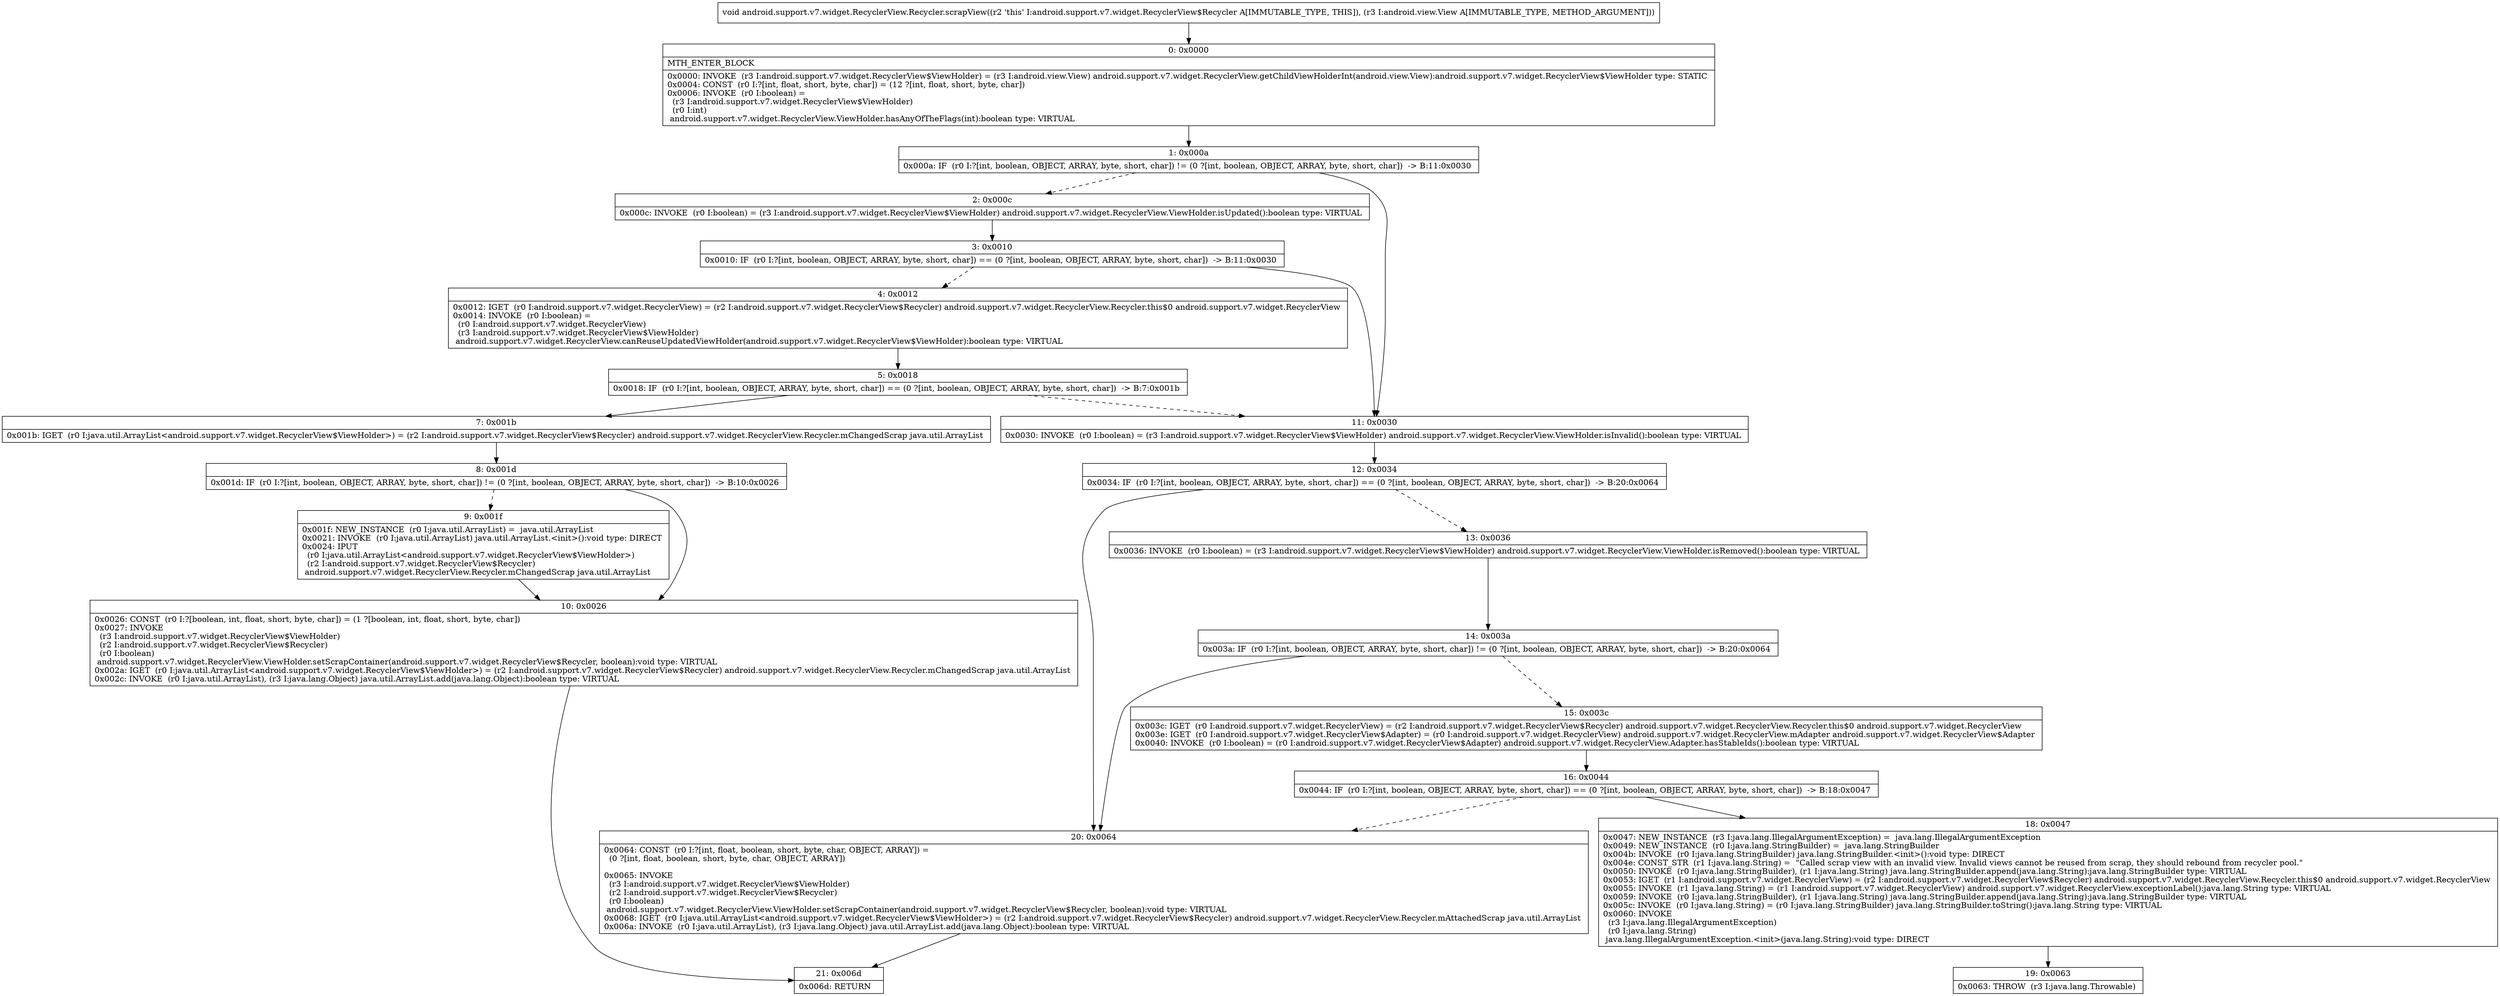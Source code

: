 digraph "CFG forandroid.support.v7.widget.RecyclerView.Recycler.scrapView(Landroid\/view\/View;)V" {
Node_0 [shape=record,label="{0\:\ 0x0000|MTH_ENTER_BLOCK\l|0x0000: INVOKE  (r3 I:android.support.v7.widget.RecyclerView$ViewHolder) = (r3 I:android.view.View) android.support.v7.widget.RecyclerView.getChildViewHolderInt(android.view.View):android.support.v7.widget.RecyclerView$ViewHolder type: STATIC \l0x0004: CONST  (r0 I:?[int, float, short, byte, char]) = (12 ?[int, float, short, byte, char]) \l0x0006: INVOKE  (r0 I:boolean) = \l  (r3 I:android.support.v7.widget.RecyclerView$ViewHolder)\l  (r0 I:int)\l android.support.v7.widget.RecyclerView.ViewHolder.hasAnyOfTheFlags(int):boolean type: VIRTUAL \l}"];
Node_1 [shape=record,label="{1\:\ 0x000a|0x000a: IF  (r0 I:?[int, boolean, OBJECT, ARRAY, byte, short, char]) != (0 ?[int, boolean, OBJECT, ARRAY, byte, short, char])  \-\> B:11:0x0030 \l}"];
Node_2 [shape=record,label="{2\:\ 0x000c|0x000c: INVOKE  (r0 I:boolean) = (r3 I:android.support.v7.widget.RecyclerView$ViewHolder) android.support.v7.widget.RecyclerView.ViewHolder.isUpdated():boolean type: VIRTUAL \l}"];
Node_3 [shape=record,label="{3\:\ 0x0010|0x0010: IF  (r0 I:?[int, boolean, OBJECT, ARRAY, byte, short, char]) == (0 ?[int, boolean, OBJECT, ARRAY, byte, short, char])  \-\> B:11:0x0030 \l}"];
Node_4 [shape=record,label="{4\:\ 0x0012|0x0012: IGET  (r0 I:android.support.v7.widget.RecyclerView) = (r2 I:android.support.v7.widget.RecyclerView$Recycler) android.support.v7.widget.RecyclerView.Recycler.this$0 android.support.v7.widget.RecyclerView \l0x0014: INVOKE  (r0 I:boolean) = \l  (r0 I:android.support.v7.widget.RecyclerView)\l  (r3 I:android.support.v7.widget.RecyclerView$ViewHolder)\l android.support.v7.widget.RecyclerView.canReuseUpdatedViewHolder(android.support.v7.widget.RecyclerView$ViewHolder):boolean type: VIRTUAL \l}"];
Node_5 [shape=record,label="{5\:\ 0x0018|0x0018: IF  (r0 I:?[int, boolean, OBJECT, ARRAY, byte, short, char]) == (0 ?[int, boolean, OBJECT, ARRAY, byte, short, char])  \-\> B:7:0x001b \l}"];
Node_7 [shape=record,label="{7\:\ 0x001b|0x001b: IGET  (r0 I:java.util.ArrayList\<android.support.v7.widget.RecyclerView$ViewHolder\>) = (r2 I:android.support.v7.widget.RecyclerView$Recycler) android.support.v7.widget.RecyclerView.Recycler.mChangedScrap java.util.ArrayList \l}"];
Node_8 [shape=record,label="{8\:\ 0x001d|0x001d: IF  (r0 I:?[int, boolean, OBJECT, ARRAY, byte, short, char]) != (0 ?[int, boolean, OBJECT, ARRAY, byte, short, char])  \-\> B:10:0x0026 \l}"];
Node_9 [shape=record,label="{9\:\ 0x001f|0x001f: NEW_INSTANCE  (r0 I:java.util.ArrayList) =  java.util.ArrayList \l0x0021: INVOKE  (r0 I:java.util.ArrayList) java.util.ArrayList.\<init\>():void type: DIRECT \l0x0024: IPUT  \l  (r0 I:java.util.ArrayList\<android.support.v7.widget.RecyclerView$ViewHolder\>)\l  (r2 I:android.support.v7.widget.RecyclerView$Recycler)\l android.support.v7.widget.RecyclerView.Recycler.mChangedScrap java.util.ArrayList \l}"];
Node_10 [shape=record,label="{10\:\ 0x0026|0x0026: CONST  (r0 I:?[boolean, int, float, short, byte, char]) = (1 ?[boolean, int, float, short, byte, char]) \l0x0027: INVOKE  \l  (r3 I:android.support.v7.widget.RecyclerView$ViewHolder)\l  (r2 I:android.support.v7.widget.RecyclerView$Recycler)\l  (r0 I:boolean)\l android.support.v7.widget.RecyclerView.ViewHolder.setScrapContainer(android.support.v7.widget.RecyclerView$Recycler, boolean):void type: VIRTUAL \l0x002a: IGET  (r0 I:java.util.ArrayList\<android.support.v7.widget.RecyclerView$ViewHolder\>) = (r2 I:android.support.v7.widget.RecyclerView$Recycler) android.support.v7.widget.RecyclerView.Recycler.mChangedScrap java.util.ArrayList \l0x002c: INVOKE  (r0 I:java.util.ArrayList), (r3 I:java.lang.Object) java.util.ArrayList.add(java.lang.Object):boolean type: VIRTUAL \l}"];
Node_11 [shape=record,label="{11\:\ 0x0030|0x0030: INVOKE  (r0 I:boolean) = (r3 I:android.support.v7.widget.RecyclerView$ViewHolder) android.support.v7.widget.RecyclerView.ViewHolder.isInvalid():boolean type: VIRTUAL \l}"];
Node_12 [shape=record,label="{12\:\ 0x0034|0x0034: IF  (r0 I:?[int, boolean, OBJECT, ARRAY, byte, short, char]) == (0 ?[int, boolean, OBJECT, ARRAY, byte, short, char])  \-\> B:20:0x0064 \l}"];
Node_13 [shape=record,label="{13\:\ 0x0036|0x0036: INVOKE  (r0 I:boolean) = (r3 I:android.support.v7.widget.RecyclerView$ViewHolder) android.support.v7.widget.RecyclerView.ViewHolder.isRemoved():boolean type: VIRTUAL \l}"];
Node_14 [shape=record,label="{14\:\ 0x003a|0x003a: IF  (r0 I:?[int, boolean, OBJECT, ARRAY, byte, short, char]) != (0 ?[int, boolean, OBJECT, ARRAY, byte, short, char])  \-\> B:20:0x0064 \l}"];
Node_15 [shape=record,label="{15\:\ 0x003c|0x003c: IGET  (r0 I:android.support.v7.widget.RecyclerView) = (r2 I:android.support.v7.widget.RecyclerView$Recycler) android.support.v7.widget.RecyclerView.Recycler.this$0 android.support.v7.widget.RecyclerView \l0x003e: IGET  (r0 I:android.support.v7.widget.RecyclerView$Adapter) = (r0 I:android.support.v7.widget.RecyclerView) android.support.v7.widget.RecyclerView.mAdapter android.support.v7.widget.RecyclerView$Adapter \l0x0040: INVOKE  (r0 I:boolean) = (r0 I:android.support.v7.widget.RecyclerView$Adapter) android.support.v7.widget.RecyclerView.Adapter.hasStableIds():boolean type: VIRTUAL \l}"];
Node_16 [shape=record,label="{16\:\ 0x0044|0x0044: IF  (r0 I:?[int, boolean, OBJECT, ARRAY, byte, short, char]) == (0 ?[int, boolean, OBJECT, ARRAY, byte, short, char])  \-\> B:18:0x0047 \l}"];
Node_18 [shape=record,label="{18\:\ 0x0047|0x0047: NEW_INSTANCE  (r3 I:java.lang.IllegalArgumentException) =  java.lang.IllegalArgumentException \l0x0049: NEW_INSTANCE  (r0 I:java.lang.StringBuilder) =  java.lang.StringBuilder \l0x004b: INVOKE  (r0 I:java.lang.StringBuilder) java.lang.StringBuilder.\<init\>():void type: DIRECT \l0x004e: CONST_STR  (r1 I:java.lang.String) =  \"Called scrap view with an invalid view. Invalid views cannot be reused from scrap, they should rebound from recycler pool.\" \l0x0050: INVOKE  (r0 I:java.lang.StringBuilder), (r1 I:java.lang.String) java.lang.StringBuilder.append(java.lang.String):java.lang.StringBuilder type: VIRTUAL \l0x0053: IGET  (r1 I:android.support.v7.widget.RecyclerView) = (r2 I:android.support.v7.widget.RecyclerView$Recycler) android.support.v7.widget.RecyclerView.Recycler.this$0 android.support.v7.widget.RecyclerView \l0x0055: INVOKE  (r1 I:java.lang.String) = (r1 I:android.support.v7.widget.RecyclerView) android.support.v7.widget.RecyclerView.exceptionLabel():java.lang.String type: VIRTUAL \l0x0059: INVOKE  (r0 I:java.lang.StringBuilder), (r1 I:java.lang.String) java.lang.StringBuilder.append(java.lang.String):java.lang.StringBuilder type: VIRTUAL \l0x005c: INVOKE  (r0 I:java.lang.String) = (r0 I:java.lang.StringBuilder) java.lang.StringBuilder.toString():java.lang.String type: VIRTUAL \l0x0060: INVOKE  \l  (r3 I:java.lang.IllegalArgumentException)\l  (r0 I:java.lang.String)\l java.lang.IllegalArgumentException.\<init\>(java.lang.String):void type: DIRECT \l}"];
Node_19 [shape=record,label="{19\:\ 0x0063|0x0063: THROW  (r3 I:java.lang.Throwable) \l}"];
Node_20 [shape=record,label="{20\:\ 0x0064|0x0064: CONST  (r0 I:?[int, float, boolean, short, byte, char, OBJECT, ARRAY]) = \l  (0 ?[int, float, boolean, short, byte, char, OBJECT, ARRAY])\l \l0x0065: INVOKE  \l  (r3 I:android.support.v7.widget.RecyclerView$ViewHolder)\l  (r2 I:android.support.v7.widget.RecyclerView$Recycler)\l  (r0 I:boolean)\l android.support.v7.widget.RecyclerView.ViewHolder.setScrapContainer(android.support.v7.widget.RecyclerView$Recycler, boolean):void type: VIRTUAL \l0x0068: IGET  (r0 I:java.util.ArrayList\<android.support.v7.widget.RecyclerView$ViewHolder\>) = (r2 I:android.support.v7.widget.RecyclerView$Recycler) android.support.v7.widget.RecyclerView.Recycler.mAttachedScrap java.util.ArrayList \l0x006a: INVOKE  (r0 I:java.util.ArrayList), (r3 I:java.lang.Object) java.util.ArrayList.add(java.lang.Object):boolean type: VIRTUAL \l}"];
Node_21 [shape=record,label="{21\:\ 0x006d|0x006d: RETURN   \l}"];
MethodNode[shape=record,label="{void android.support.v7.widget.RecyclerView.Recycler.scrapView((r2 'this' I:android.support.v7.widget.RecyclerView$Recycler A[IMMUTABLE_TYPE, THIS]), (r3 I:android.view.View A[IMMUTABLE_TYPE, METHOD_ARGUMENT])) }"];
MethodNode -> Node_0;
Node_0 -> Node_1;
Node_1 -> Node_2[style=dashed];
Node_1 -> Node_11;
Node_2 -> Node_3;
Node_3 -> Node_4[style=dashed];
Node_3 -> Node_11;
Node_4 -> Node_5;
Node_5 -> Node_7;
Node_5 -> Node_11[style=dashed];
Node_7 -> Node_8;
Node_8 -> Node_9[style=dashed];
Node_8 -> Node_10;
Node_9 -> Node_10;
Node_10 -> Node_21;
Node_11 -> Node_12;
Node_12 -> Node_13[style=dashed];
Node_12 -> Node_20;
Node_13 -> Node_14;
Node_14 -> Node_15[style=dashed];
Node_14 -> Node_20;
Node_15 -> Node_16;
Node_16 -> Node_18;
Node_16 -> Node_20[style=dashed];
Node_18 -> Node_19;
Node_20 -> Node_21;
}

